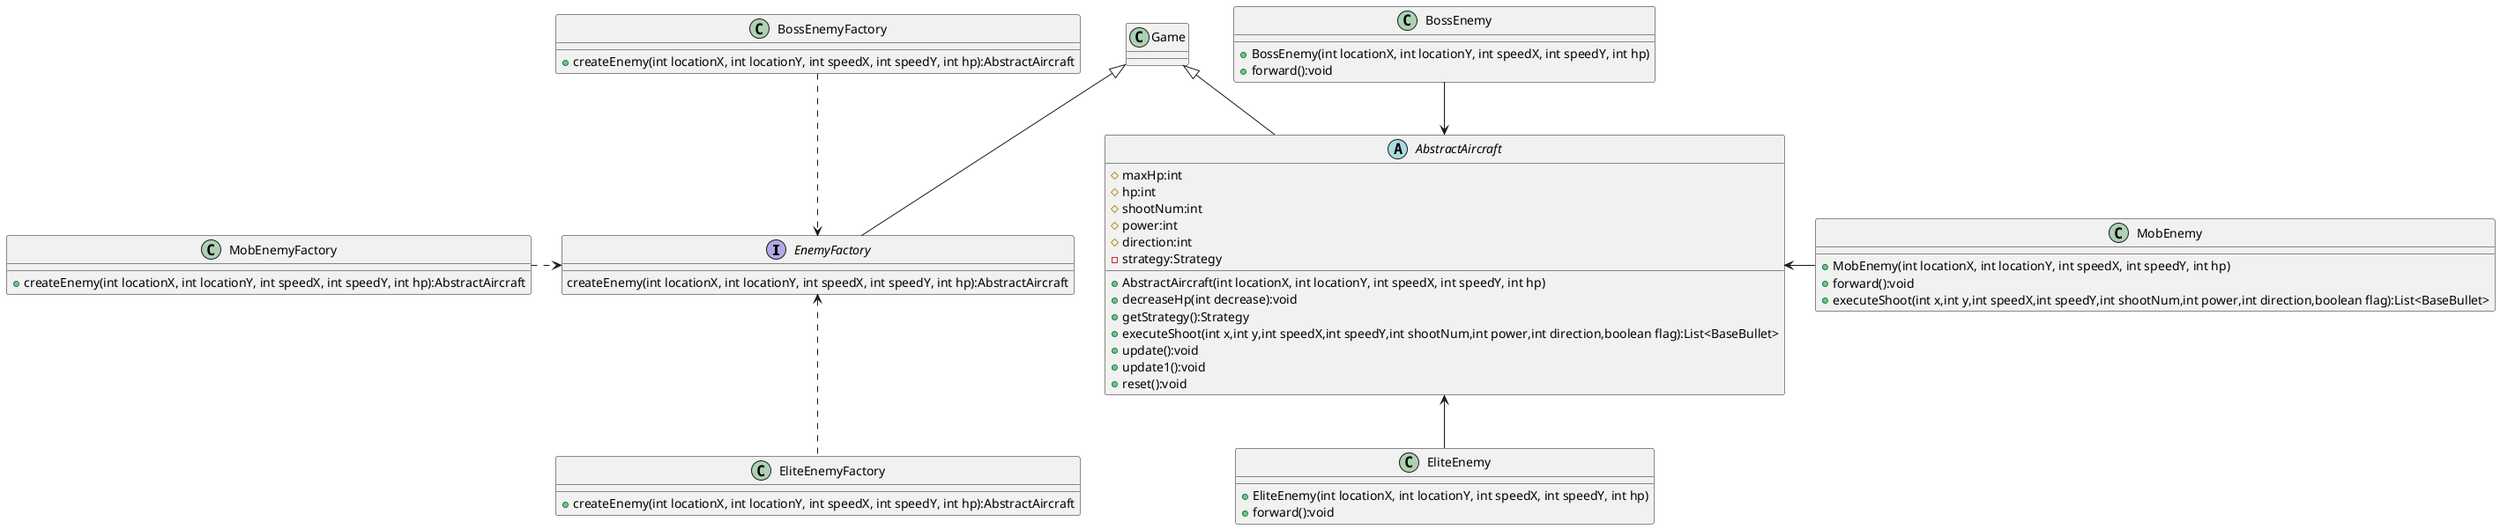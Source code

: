 @startuml
'https://plantuml.com/class-diagram



interface EnemyFactory

class Game
{
}

interface EnemyFactory{
createEnemy(int locationX, int locationY, int speedX, int speedY, int hp):AbstractAircraft
}
abstract class AbstractAircraft{
     # maxHp:int
     # hp:int
     # shootNum:int
     # power:int
     # direction:int
     - strategy:Strategy
     + AbstractAircraft(int locationX, int locationY, int speedX, int speedY, int hp)
     + decreaseHp(int decrease):void
     + getStrategy():Strategy
     + executeShoot(int x,int y,int speedX,int speedY,int shootNum,int power,int direction,boolean flag):List<BaseBullet>
     + update():void
     + update1():void
     + reset():void
 }
class BossEnemy
{
     + BossEnemy(int locationX, int locationY, int speedX, int speedY, int hp)
     + forward():void
}
class BossEnemyFactory
{
    + createEnemy(int locationX, int locationY, int speedX, int speedY, int hp):AbstractAircraft
}
class EliteEnemy{
     + EliteEnemy(int locationX, int locationY, int speedX, int speedY, int hp)
     + forward():void
}

class EliteEnemyFactory
{
    + createEnemy(int locationX, int locationY, int speedX, int speedY, int hp):AbstractAircraft
}
class MobEnemy {
    + MobEnemy(int locationX, int locationY, int speedX, int speedY, int hp)
    + forward():void
    + executeShoot(int x,int y,int speedX,int speedY,int shootNum,int power,int direction,boolean flag):List<BaseBullet>
}
class MobEnemyFactory
{
    + createEnemy(int locationX, int locationY, int speedX, int speedY, int hp):AbstractAircraft
}

MobEnemy-left->AbstractAircraft
EliteEnemy-up->AbstractAircraft
BossEnemy-down->AbstractAircraft


MobEnemyFactory-right.>EnemyFactory
EliteEnemyFactory-up.>EnemyFactory
BossEnemyFactory-down.>EnemyFactory

Game <|--AbstractAircraft
Game <|--EnemyFactory
@enduml